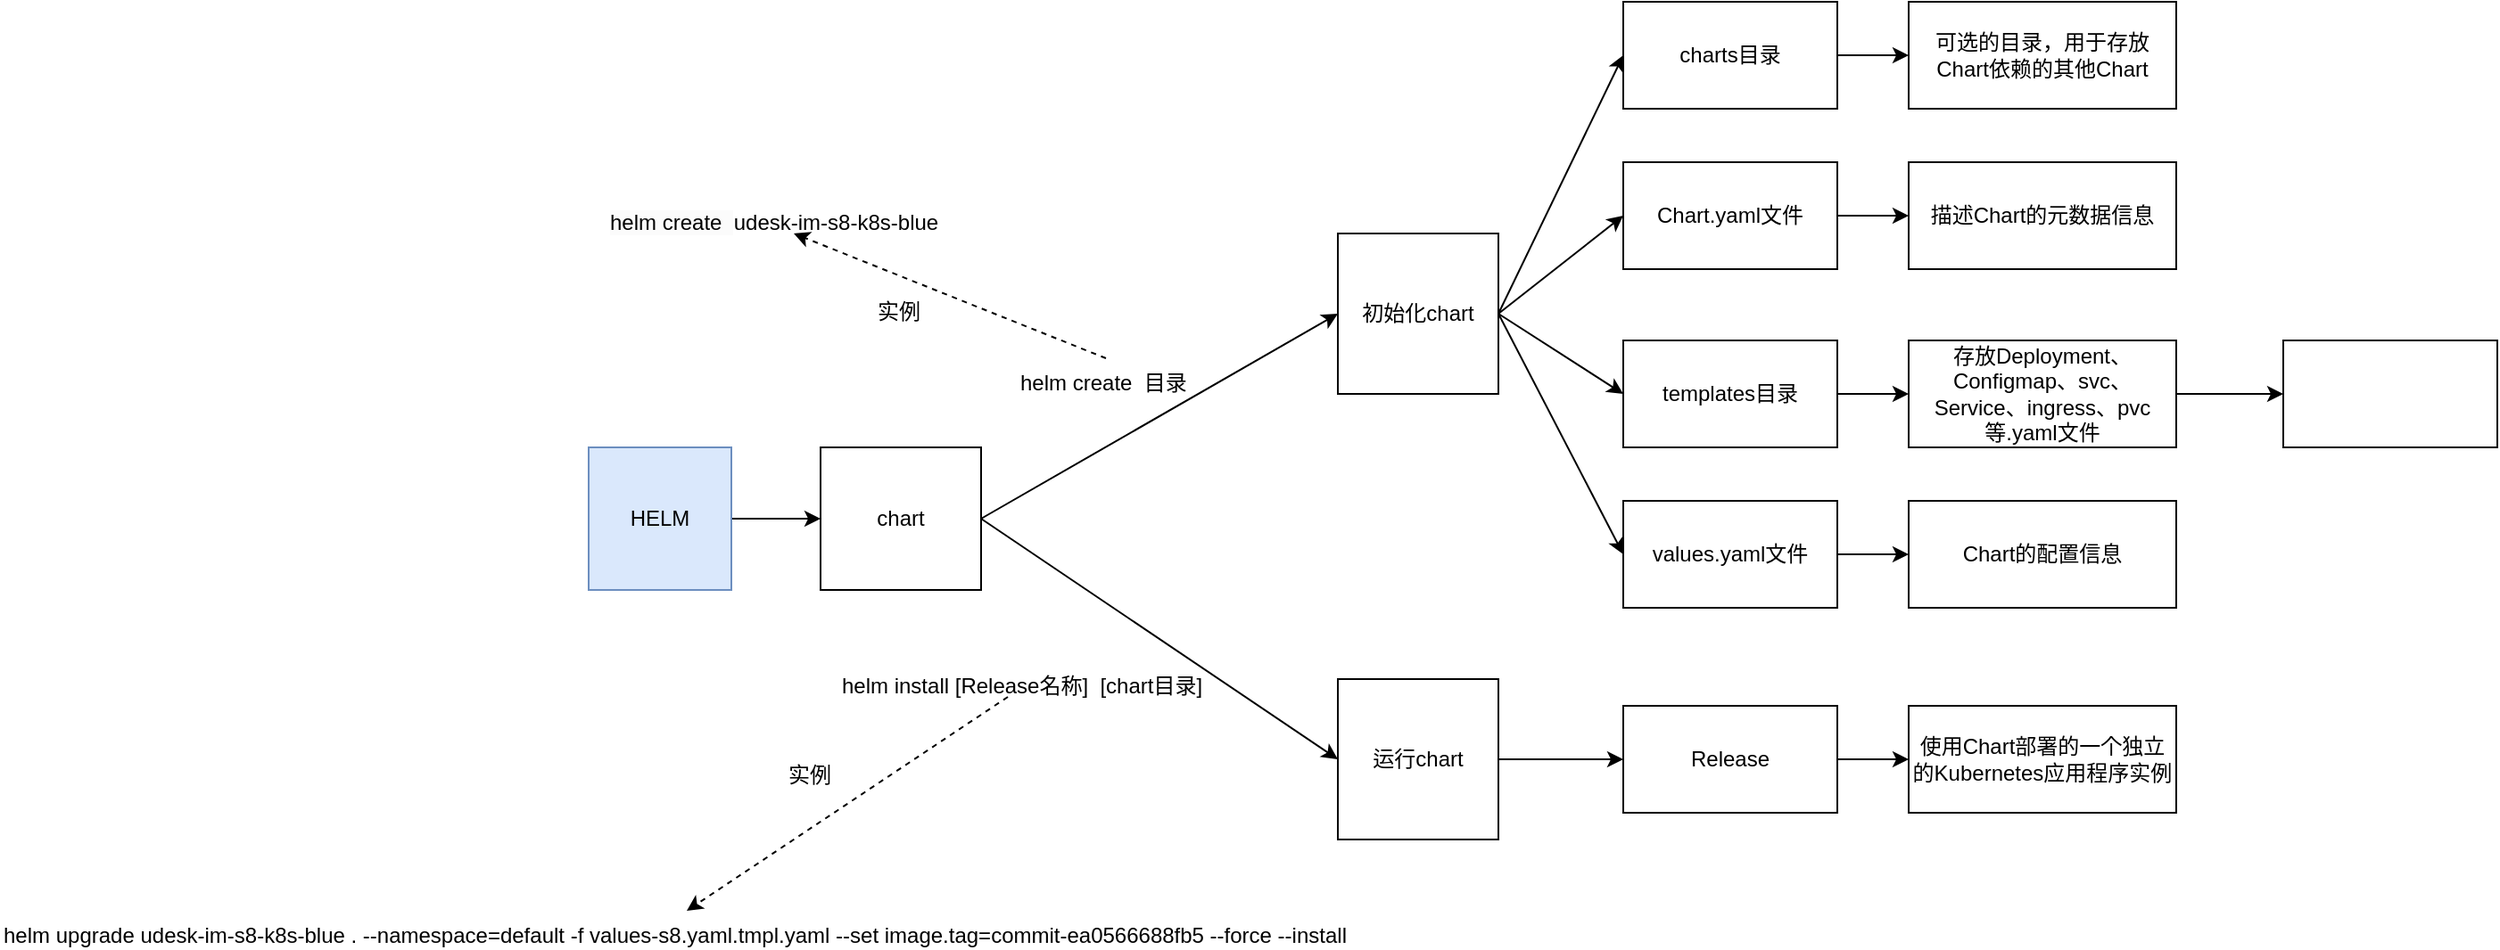 <mxfile version="21.6.5" type="github">
  <diagram name="第 1 页" id="E5oqeyXUT3EholCvVv0P">
    <mxGraphModel dx="2261" dy="774" grid="1" gridSize="10" guides="1" tooltips="1" connect="1" arrows="1" fold="1" page="1" pageScale="1" pageWidth="827" pageHeight="1169" math="0" shadow="0">
      <root>
        <mxCell id="0" />
        <mxCell id="1" parent="0" />
        <mxCell id="5qIUG_8EQPnFbdWqvxKQ-47" style="edgeStyle=orthogonalEdgeStyle;rounded=0;orthogonalLoop=1;jettySize=auto;html=1;exitX=1;exitY=0.5;exitDx=0;exitDy=0;entryX=0;entryY=0.5;entryDx=0;entryDy=0;" edge="1" parent="1" source="5qIUG_8EQPnFbdWqvxKQ-1" target="5qIUG_8EQPnFbdWqvxKQ-44">
          <mxGeometry relative="1" as="geometry" />
        </mxCell>
        <mxCell id="5qIUG_8EQPnFbdWqvxKQ-1" value="HELM" style="whiteSpace=wrap;html=1;aspect=fixed;fillColor=#dae8fc;strokeColor=#6c8ebf;" vertex="1" parent="1">
          <mxGeometry x="-270" y="250" width="80" height="80" as="geometry" />
        </mxCell>
        <mxCell id="5qIUG_8EQPnFbdWqvxKQ-24" style="rounded=0;orthogonalLoop=1;jettySize=auto;html=1;exitX=1;exitY=0.5;exitDx=0;exitDy=0;entryX=0;entryY=0.5;entryDx=0;entryDy=0;elbow=vertical;" edge="1" parent="1" source="5qIUG_8EQPnFbdWqvxKQ-3" target="5qIUG_8EQPnFbdWqvxKQ-20">
          <mxGeometry relative="1" as="geometry" />
        </mxCell>
        <mxCell id="5qIUG_8EQPnFbdWqvxKQ-25" style="rounded=0;orthogonalLoop=1;jettySize=auto;html=1;exitX=1;exitY=0.5;exitDx=0;exitDy=0;entryX=0;entryY=0.5;entryDx=0;entryDy=0;" edge="1" parent="1" source="5qIUG_8EQPnFbdWqvxKQ-3" target="5qIUG_8EQPnFbdWqvxKQ-21">
          <mxGeometry relative="1" as="geometry" />
        </mxCell>
        <mxCell id="5qIUG_8EQPnFbdWqvxKQ-26" style="rounded=0;orthogonalLoop=1;jettySize=auto;html=1;exitX=1;exitY=0.5;exitDx=0;exitDy=0;entryX=0;entryY=0.5;entryDx=0;entryDy=0;" edge="1" parent="1" source="5qIUG_8EQPnFbdWqvxKQ-3" target="5qIUG_8EQPnFbdWqvxKQ-22">
          <mxGeometry relative="1" as="geometry" />
        </mxCell>
        <mxCell id="5qIUG_8EQPnFbdWqvxKQ-27" style="rounded=0;orthogonalLoop=1;jettySize=auto;html=1;exitX=1;exitY=0.5;exitDx=0;exitDy=0;entryX=0;entryY=0.5;entryDx=0;entryDy=0;" edge="1" parent="1" source="5qIUG_8EQPnFbdWqvxKQ-3" target="5qIUG_8EQPnFbdWqvxKQ-23">
          <mxGeometry relative="1" as="geometry" />
        </mxCell>
        <mxCell id="5qIUG_8EQPnFbdWqvxKQ-3" value="初始化chart" style="rounded=0;whiteSpace=wrap;html=1;" vertex="1" parent="1">
          <mxGeometry x="150" y="130" width="90" height="90" as="geometry" />
        </mxCell>
        <mxCell id="5qIUG_8EQPnFbdWqvxKQ-40" style="edgeStyle=orthogonalEdgeStyle;rounded=0;orthogonalLoop=1;jettySize=auto;html=1;exitX=1;exitY=0.5;exitDx=0;exitDy=0;entryX=0;entryY=0.5;entryDx=0;entryDy=0;" edge="1" parent="1" source="5qIUG_8EQPnFbdWqvxKQ-20" target="5qIUG_8EQPnFbdWqvxKQ-29">
          <mxGeometry relative="1" as="geometry" />
        </mxCell>
        <mxCell id="5qIUG_8EQPnFbdWqvxKQ-20" value="charts目录" style="rounded=0;whiteSpace=wrap;html=1;" vertex="1" parent="1">
          <mxGeometry x="310" width="120" height="60" as="geometry" />
        </mxCell>
        <mxCell id="5qIUG_8EQPnFbdWqvxKQ-39" style="edgeStyle=orthogonalEdgeStyle;rounded=0;orthogonalLoop=1;jettySize=auto;html=1;exitX=1;exitY=0.5;exitDx=0;exitDy=0;entryX=0;entryY=0.5;entryDx=0;entryDy=0;" edge="1" parent="1" source="5qIUG_8EQPnFbdWqvxKQ-21" target="5qIUG_8EQPnFbdWqvxKQ-37">
          <mxGeometry relative="1" as="geometry" />
        </mxCell>
        <mxCell id="5qIUG_8EQPnFbdWqvxKQ-21" value="Chart.yaml文件" style="rounded=0;whiteSpace=wrap;html=1;" vertex="1" parent="1">
          <mxGeometry x="310" y="90" width="120" height="60" as="geometry" />
        </mxCell>
        <mxCell id="5qIUG_8EQPnFbdWqvxKQ-32" style="edgeStyle=orthogonalEdgeStyle;rounded=0;orthogonalLoop=1;jettySize=auto;html=1;exitX=1;exitY=0.5;exitDx=0;exitDy=0;" edge="1" parent="1" source="5qIUG_8EQPnFbdWqvxKQ-22" target="5qIUG_8EQPnFbdWqvxKQ-31">
          <mxGeometry relative="1" as="geometry" />
        </mxCell>
        <mxCell id="5qIUG_8EQPnFbdWqvxKQ-22" value="templates目录" style="rounded=0;whiteSpace=wrap;html=1;" vertex="1" parent="1">
          <mxGeometry x="310" y="190" width="120" height="60" as="geometry" />
        </mxCell>
        <mxCell id="5qIUG_8EQPnFbdWqvxKQ-36" style="edgeStyle=orthogonalEdgeStyle;rounded=0;orthogonalLoop=1;jettySize=auto;html=1;exitX=1;exitY=0.5;exitDx=0;exitDy=0;" edge="1" parent="1" source="5qIUG_8EQPnFbdWqvxKQ-23" target="5qIUG_8EQPnFbdWqvxKQ-34">
          <mxGeometry relative="1" as="geometry" />
        </mxCell>
        <mxCell id="5qIUG_8EQPnFbdWqvxKQ-23" value="values.yaml文件" style="rounded=0;whiteSpace=wrap;html=1;" vertex="1" parent="1">
          <mxGeometry x="310" y="280" width="120" height="60" as="geometry" />
        </mxCell>
        <mxCell id="5qIUG_8EQPnFbdWqvxKQ-29" value="可选的目录，用于存放Chart依赖的其他Chart" style="rounded=0;whiteSpace=wrap;html=1;" vertex="1" parent="1">
          <mxGeometry x="470" width="150" height="60" as="geometry" />
        </mxCell>
        <mxCell id="5qIUG_8EQPnFbdWqvxKQ-42" style="edgeStyle=orthogonalEdgeStyle;rounded=0;orthogonalLoop=1;jettySize=auto;html=1;exitX=1;exitY=0.5;exitDx=0;exitDy=0;entryX=0;entryY=0.5;entryDx=0;entryDy=0;" edge="1" parent="1" source="5qIUG_8EQPnFbdWqvxKQ-31" target="5qIUG_8EQPnFbdWqvxKQ-41">
          <mxGeometry relative="1" as="geometry" />
        </mxCell>
        <mxCell id="5qIUG_8EQPnFbdWqvxKQ-31" value="存放Deployment、Configmap、svc、Service、ingress、pvc等.yaml文件" style="rounded=0;whiteSpace=wrap;html=1;" vertex="1" parent="1">
          <mxGeometry x="470" y="190" width="150" height="60" as="geometry" />
        </mxCell>
        <mxCell id="5qIUG_8EQPnFbdWqvxKQ-34" value="Chart的配置信息" style="rounded=0;whiteSpace=wrap;html=1;" vertex="1" parent="1">
          <mxGeometry x="470" y="280" width="150" height="60" as="geometry" />
        </mxCell>
        <mxCell id="5qIUG_8EQPnFbdWqvxKQ-37" value="描述Chart的元数据信息" style="rounded=0;whiteSpace=wrap;html=1;" vertex="1" parent="1">
          <mxGeometry x="470" y="90" width="150" height="60" as="geometry" />
        </mxCell>
        <mxCell id="5qIUG_8EQPnFbdWqvxKQ-41" value="" style="rounded=0;whiteSpace=wrap;html=1;" vertex="1" parent="1">
          <mxGeometry x="680" y="190" width="120" height="60" as="geometry" />
        </mxCell>
        <mxCell id="5qIUG_8EQPnFbdWqvxKQ-43" value="helm upgrade udesk-im-s8-k8s-blue . --namespace=default -f values-s8.yaml.tmpl.yaml --set image.tag=commit-ea0566688fb5 --force --install" style="text;whiteSpace=wrap;" vertex="1" parent="1">
          <mxGeometry x="-600" y="510" width="770" height="20" as="geometry" />
        </mxCell>
        <mxCell id="5qIUG_8EQPnFbdWqvxKQ-48" style="rounded=0;orthogonalLoop=1;jettySize=auto;html=1;exitX=1;exitY=0.5;exitDx=0;exitDy=0;entryX=0;entryY=0.5;entryDx=0;entryDy=0;" edge="1" parent="1" source="5qIUG_8EQPnFbdWqvxKQ-44" target="5qIUG_8EQPnFbdWqvxKQ-3">
          <mxGeometry relative="1" as="geometry" />
        </mxCell>
        <mxCell id="5qIUG_8EQPnFbdWqvxKQ-53" style="rounded=0;orthogonalLoop=1;jettySize=auto;html=1;exitX=1;exitY=0.5;exitDx=0;exitDy=0;entryX=0;entryY=0.5;entryDx=0;entryDy=0;" edge="1" parent="1" source="5qIUG_8EQPnFbdWqvxKQ-44" target="5qIUG_8EQPnFbdWqvxKQ-52">
          <mxGeometry relative="1" as="geometry" />
        </mxCell>
        <mxCell id="5qIUG_8EQPnFbdWqvxKQ-44" value="chart" style="rounded=0;whiteSpace=wrap;html=1;" vertex="1" parent="1">
          <mxGeometry x="-140" y="250" width="90" height="80" as="geometry" />
        </mxCell>
        <mxCell id="5qIUG_8EQPnFbdWqvxKQ-64" style="rounded=0;orthogonalLoop=1;jettySize=auto;html=1;exitX=0.5;exitY=0;exitDx=0;exitDy=0;entryX=0.5;entryY=1;entryDx=0;entryDy=0;dashed=1;" edge="1" parent="1" source="5qIUG_8EQPnFbdWqvxKQ-49" target="5qIUG_8EQPnFbdWqvxKQ-63">
          <mxGeometry relative="1" as="geometry" />
        </mxCell>
        <mxCell id="5qIUG_8EQPnFbdWqvxKQ-49" value="helm create  目录" style="text;whiteSpace=wrap;" vertex="1" parent="1">
          <mxGeometry x="-30" y="200" width="100" height="20" as="geometry" />
        </mxCell>
        <mxCell id="5qIUG_8EQPnFbdWqvxKQ-61" style="edgeStyle=orthogonalEdgeStyle;rounded=0;orthogonalLoop=1;jettySize=auto;html=1;exitX=1;exitY=0.5;exitDx=0;exitDy=0;" edge="1" parent="1" source="5qIUG_8EQPnFbdWqvxKQ-52" target="5qIUG_8EQPnFbdWqvxKQ-60">
          <mxGeometry relative="1" as="geometry" />
        </mxCell>
        <mxCell id="5qIUG_8EQPnFbdWqvxKQ-52" value="运行chart" style="rounded=0;whiteSpace=wrap;html=1;" vertex="1" parent="1">
          <mxGeometry x="150" y="380" width="90" height="90" as="geometry" />
        </mxCell>
        <mxCell id="5qIUG_8EQPnFbdWqvxKQ-56" style="rounded=0;orthogonalLoop=1;jettySize=auto;html=1;entryX=0.5;entryY=0;entryDx=0;entryDy=0;dashed=1;" edge="1" parent="1" source="5qIUG_8EQPnFbdWqvxKQ-54" target="5qIUG_8EQPnFbdWqvxKQ-43">
          <mxGeometry relative="1" as="geometry" />
        </mxCell>
        <mxCell id="5qIUG_8EQPnFbdWqvxKQ-54" value="helm install [Release名称]  [chart目录]" style="text;whiteSpace=wrap;" vertex="1" parent="1">
          <mxGeometry x="-130" y="370" width="220" height="20" as="geometry" />
        </mxCell>
        <mxCell id="5qIUG_8EQPnFbdWqvxKQ-57" value="实例" style="text;whiteSpace=wrap;" vertex="1" parent="1">
          <mxGeometry x="-160" y="420" width="30" height="30" as="geometry" />
        </mxCell>
        <mxCell id="5qIUG_8EQPnFbdWqvxKQ-71" style="edgeStyle=orthogonalEdgeStyle;rounded=0;orthogonalLoop=1;jettySize=auto;html=1;exitX=1;exitY=0.5;exitDx=0;exitDy=0;entryX=0;entryY=0.5;entryDx=0;entryDy=0;" edge="1" parent="1" source="5qIUG_8EQPnFbdWqvxKQ-60" target="5qIUG_8EQPnFbdWqvxKQ-69">
          <mxGeometry relative="1" as="geometry" />
        </mxCell>
        <mxCell id="5qIUG_8EQPnFbdWqvxKQ-60" value="Release" style="rounded=0;whiteSpace=wrap;html=1;" vertex="1" parent="1">
          <mxGeometry x="310" y="395" width="120" height="60" as="geometry" />
        </mxCell>
        <mxCell id="5qIUG_8EQPnFbdWqvxKQ-63" value="&lt;span style=&quot;color: rgb(0, 0, 0); font-family: Helvetica; font-size: 12px; font-style: normal; font-variant-ligatures: normal; font-variant-caps: normal; font-weight: 400; letter-spacing: normal; orphans: 2; text-align: left; text-indent: 0px; text-transform: none; widows: 2; word-spacing: 0px; -webkit-text-stroke-width: 0px; background-color: rgb(251, 251, 251); text-decoration-thickness: initial; text-decoration-style: initial; text-decoration-color: initial; float: none; display: inline !important;&quot;&gt;helm create&amp;nbsp;&amp;nbsp;&lt;/span&gt;udesk-im-s8-k8s-blue" style="text;whiteSpace=wrap;html=1;" vertex="1" parent="1">
          <mxGeometry x="-260" y="110" width="210" height="20" as="geometry" />
        </mxCell>
        <mxCell id="5qIUG_8EQPnFbdWqvxKQ-65" value="实例" style="text;whiteSpace=wrap;" vertex="1" parent="1">
          <mxGeometry x="-110" y="160" width="30" height="30" as="geometry" />
        </mxCell>
        <mxCell id="5qIUG_8EQPnFbdWqvxKQ-69" value="使用Chart部署的一个独立的Kubernetes应用程序实例" style="rounded=0;whiteSpace=wrap;html=1;" vertex="1" parent="1">
          <mxGeometry x="470" y="395" width="150" height="60" as="geometry" />
        </mxCell>
      </root>
    </mxGraphModel>
  </diagram>
</mxfile>
